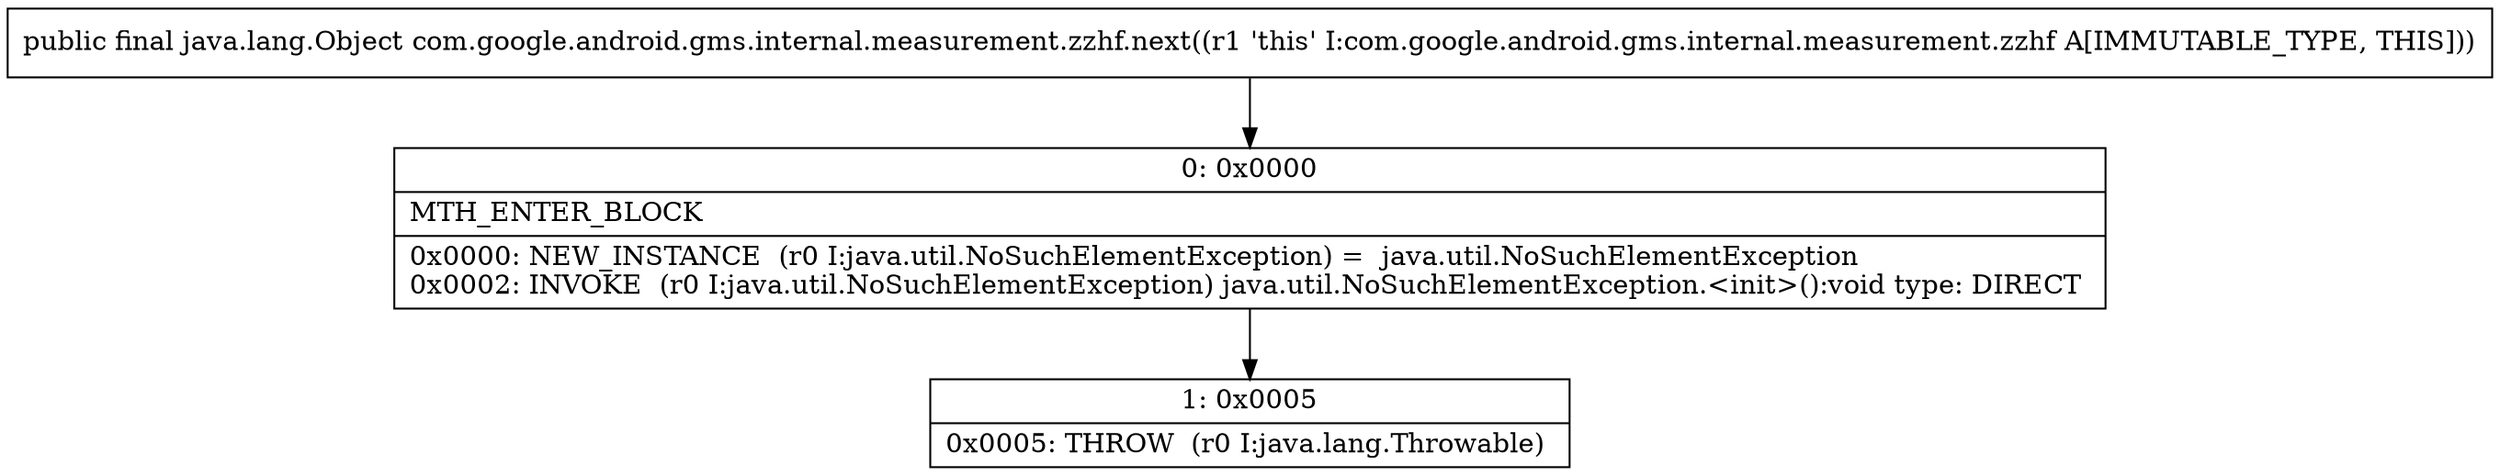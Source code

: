 digraph "CFG forcom.google.android.gms.internal.measurement.zzhf.next()Ljava\/lang\/Object;" {
Node_0 [shape=record,label="{0\:\ 0x0000|MTH_ENTER_BLOCK\l|0x0000: NEW_INSTANCE  (r0 I:java.util.NoSuchElementException) =  java.util.NoSuchElementException \l0x0002: INVOKE  (r0 I:java.util.NoSuchElementException) java.util.NoSuchElementException.\<init\>():void type: DIRECT \l}"];
Node_1 [shape=record,label="{1\:\ 0x0005|0x0005: THROW  (r0 I:java.lang.Throwable) \l}"];
MethodNode[shape=record,label="{public final java.lang.Object com.google.android.gms.internal.measurement.zzhf.next((r1 'this' I:com.google.android.gms.internal.measurement.zzhf A[IMMUTABLE_TYPE, THIS])) }"];
MethodNode -> Node_0;
Node_0 -> Node_1;
}

